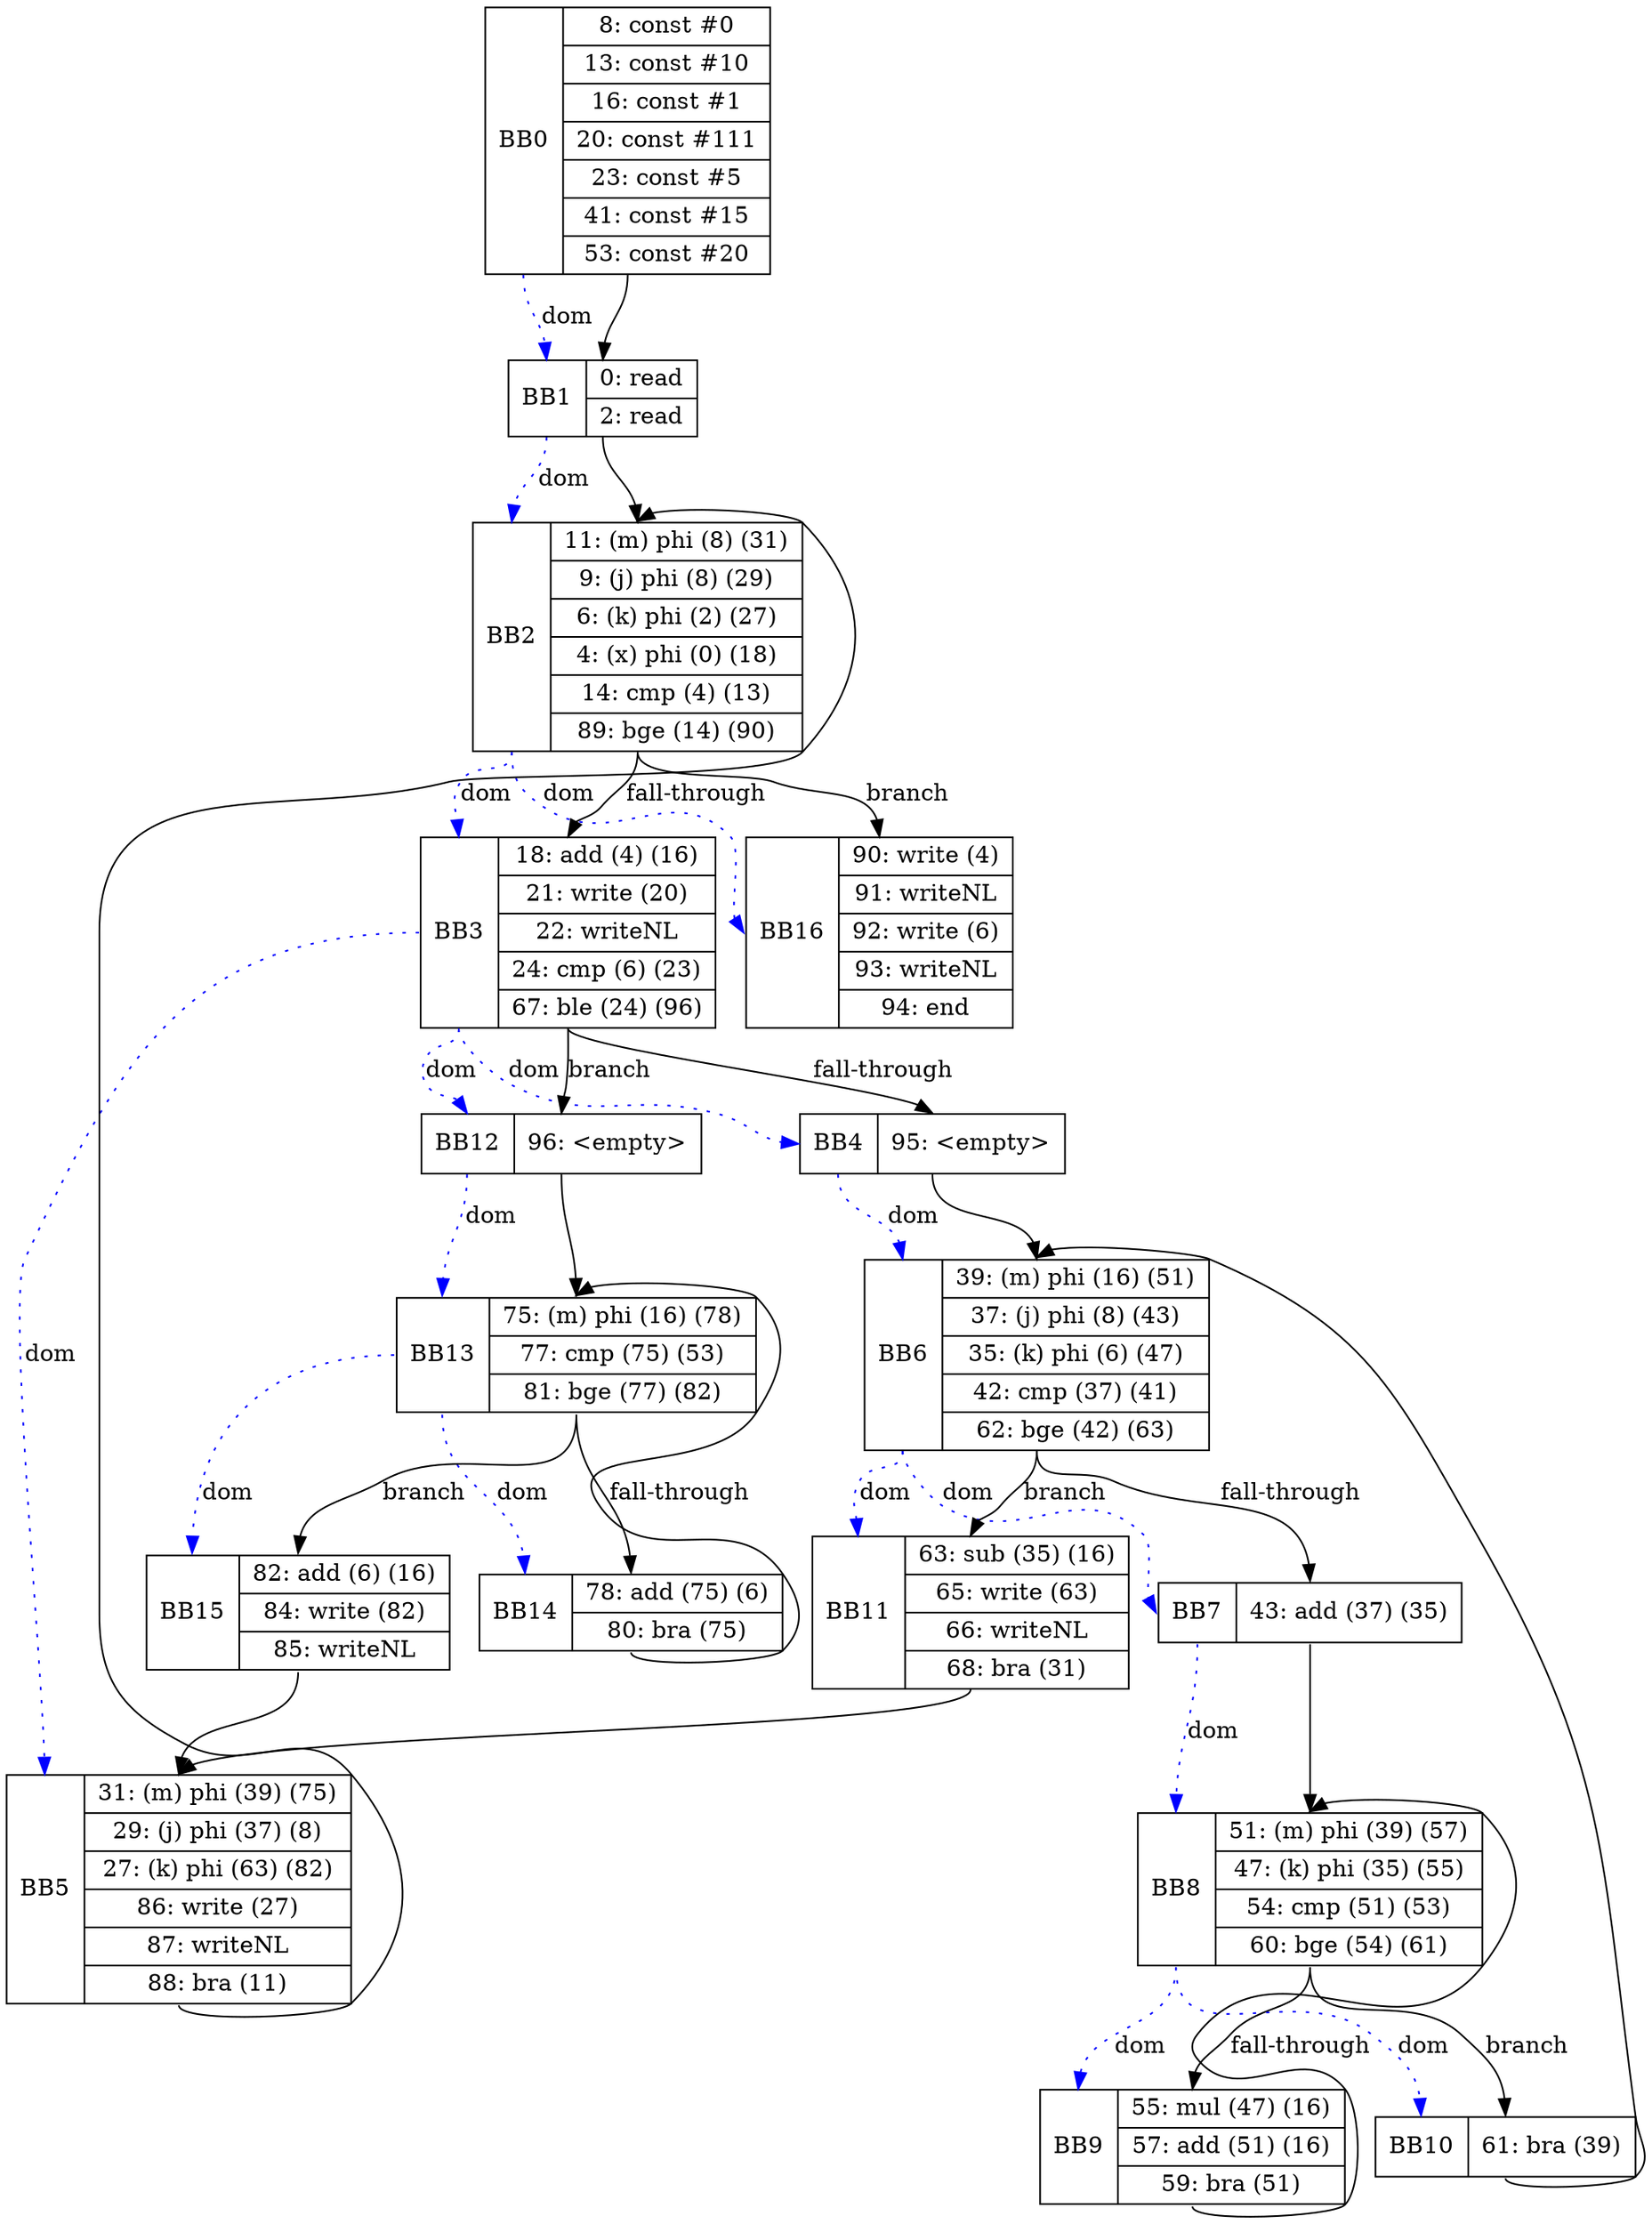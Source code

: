 digraph G {
	bb0 [shape=record, label="<b>BB0 | { 8: const #0 | 13: const #10 | 16: const #1 | 20: const #111 | 23: const #5 | 41: const #15 | 53: const #20 }"];


	bb1 [shape=record, label="<b>BB1 | { 0: read | 2: read }"];
	bb1:s -> bb2:n ;
	bb0:b -> bb1:b [color=blue, style=dotted, label="dom"];


	bb2 [shape=record, label="<b>BB2 | { 11: (m) phi (8) (31) | 9: (j) phi (8) (29) | 6: (k) phi (2) (27) | 4: (x) phi (0) (18) | 14: cmp (4) (13) | 89: bge (14) (90) }"];
	bb2:s -> bb3:n [label="fall-through"];
	bb2:s -> bb16:n [label="branch"];
	bb1:b -> bb2:b [color=blue, style=dotted, label="dom"];


	bb3 [shape=record, label="<b>BB3 | { 18: add (4) (16) | 21: write (20) | 22: writeNL | 24: cmp (6) (23) | 67: ble (24) (96) }"];
	bb3:s -> bb4:n [label="fall-through"];
	bb3:s -> bb12:n [label="branch"];
	bb2:b -> bb3:b [color=blue, style=dotted, label="dom"];


	bb4 [shape=record, label="<b>BB4 | { 95: \<empty\> }"];
	bb4:s -> bb6:n ;
	bb3:b -> bb4:b [color=blue, style=dotted, label="dom"];


	bb5 [shape=record, label="<b>BB5 | { 31: (m) phi (39) (75) | 29: (j) phi (37) (8) | 27: (k) phi (63) (82) | 86: write (27) | 87: writeNL | 88: bra (11) }"];
	bb5:s -> bb2:n ;
	bb3:b -> bb5:b [color=blue, style=dotted, label="dom"];


	bb6 [shape=record, label="<b>BB6 | { 39: (m) phi (16) (51) | 37: (j) phi (8) (43) | 35: (k) phi (6) (47) | 42: cmp (37) (41) | 62: bge (42) (63) }"];
	bb6:s -> bb7:n [label="fall-through"];
	bb6:s -> bb11:n [label="branch"];
	bb4:b -> bb6:b [color=blue, style=dotted, label="dom"];


	bb7 [shape=record, label="<b>BB7 | { 43: add (37) (35) }"];
	bb7:s -> bb8:n ;
	bb6:b -> bb7:b [color=blue, style=dotted, label="dom"];


	bb8 [shape=record, label="<b>BB8 | { 51: (m) phi (39) (57) | 47: (k) phi (35) (55) | 54: cmp (51) (53) | 60: bge (54) (61) }"];
	bb8:s -> bb9:n [label="fall-through"];
	bb8:s -> bb10:n [label="branch"];
	bb7:b -> bb8:b [color=blue, style=dotted, label="dom"];


	bb9 [shape=record, label="<b>BB9 | { 55: mul (47) (16) | 57: add (51) (16) | 59: bra (51) }"];
	bb9:s -> bb8:n ;
	bb8:b -> bb9:b [color=blue, style=dotted, label="dom"];


	bb10 [shape=record, label="<b>BB10 | { 61: bra (39) }"];
	bb10:s -> bb6:n ;
	bb8:b -> bb10:b [color=blue, style=dotted, label="dom"];


	bb11 [shape=record, label="<b>BB11 | { 63: sub (35) (16) | 65: write (63) | 66: writeNL | 68: bra (31) }"];
	bb11:s -> bb5:n ;
	bb6:b -> bb11:b [color=blue, style=dotted, label="dom"];


	bb12 [shape=record, label="<b>BB12 | { 96: \<empty\> }"];
	bb12:s -> bb13:n ;
	bb3:b -> bb12:b [color=blue, style=dotted, label="dom"];


	bb13 [shape=record, label="<b>BB13 | { 75: (m) phi (16) (78) | 77: cmp (75) (53) | 81: bge (77) (82) }"];
	bb13:s -> bb14:n [label="fall-through"];
	bb13:s -> bb15:n [label="branch"];
	bb12:b -> bb13:b [color=blue, style=dotted, label="dom"];


	bb14 [shape=record, label="<b>BB14 | { 78: add (75) (6) | 80: bra (75) }"];
	bb14:s -> bb13:n ;
	bb13:b -> bb14:b [color=blue, style=dotted, label="dom"];


	bb15 [shape=record, label="<b>BB15 | { 82: add (6) (16) | 84: write (82) | 85: writeNL }"];
	bb15:s -> bb5:n ;
	bb13:b -> bb15:b [color=blue, style=dotted, label="dom"];


	bb16 [shape=record, label="<b>BB16 | { 90: write (4) | 91: writeNL | 92: write (6) | 93: writeNL | 94: end }"];
	bb2:b -> bb16:b [color=blue, style=dotted, label="dom"];


	bb0:s -> bb1:n
}